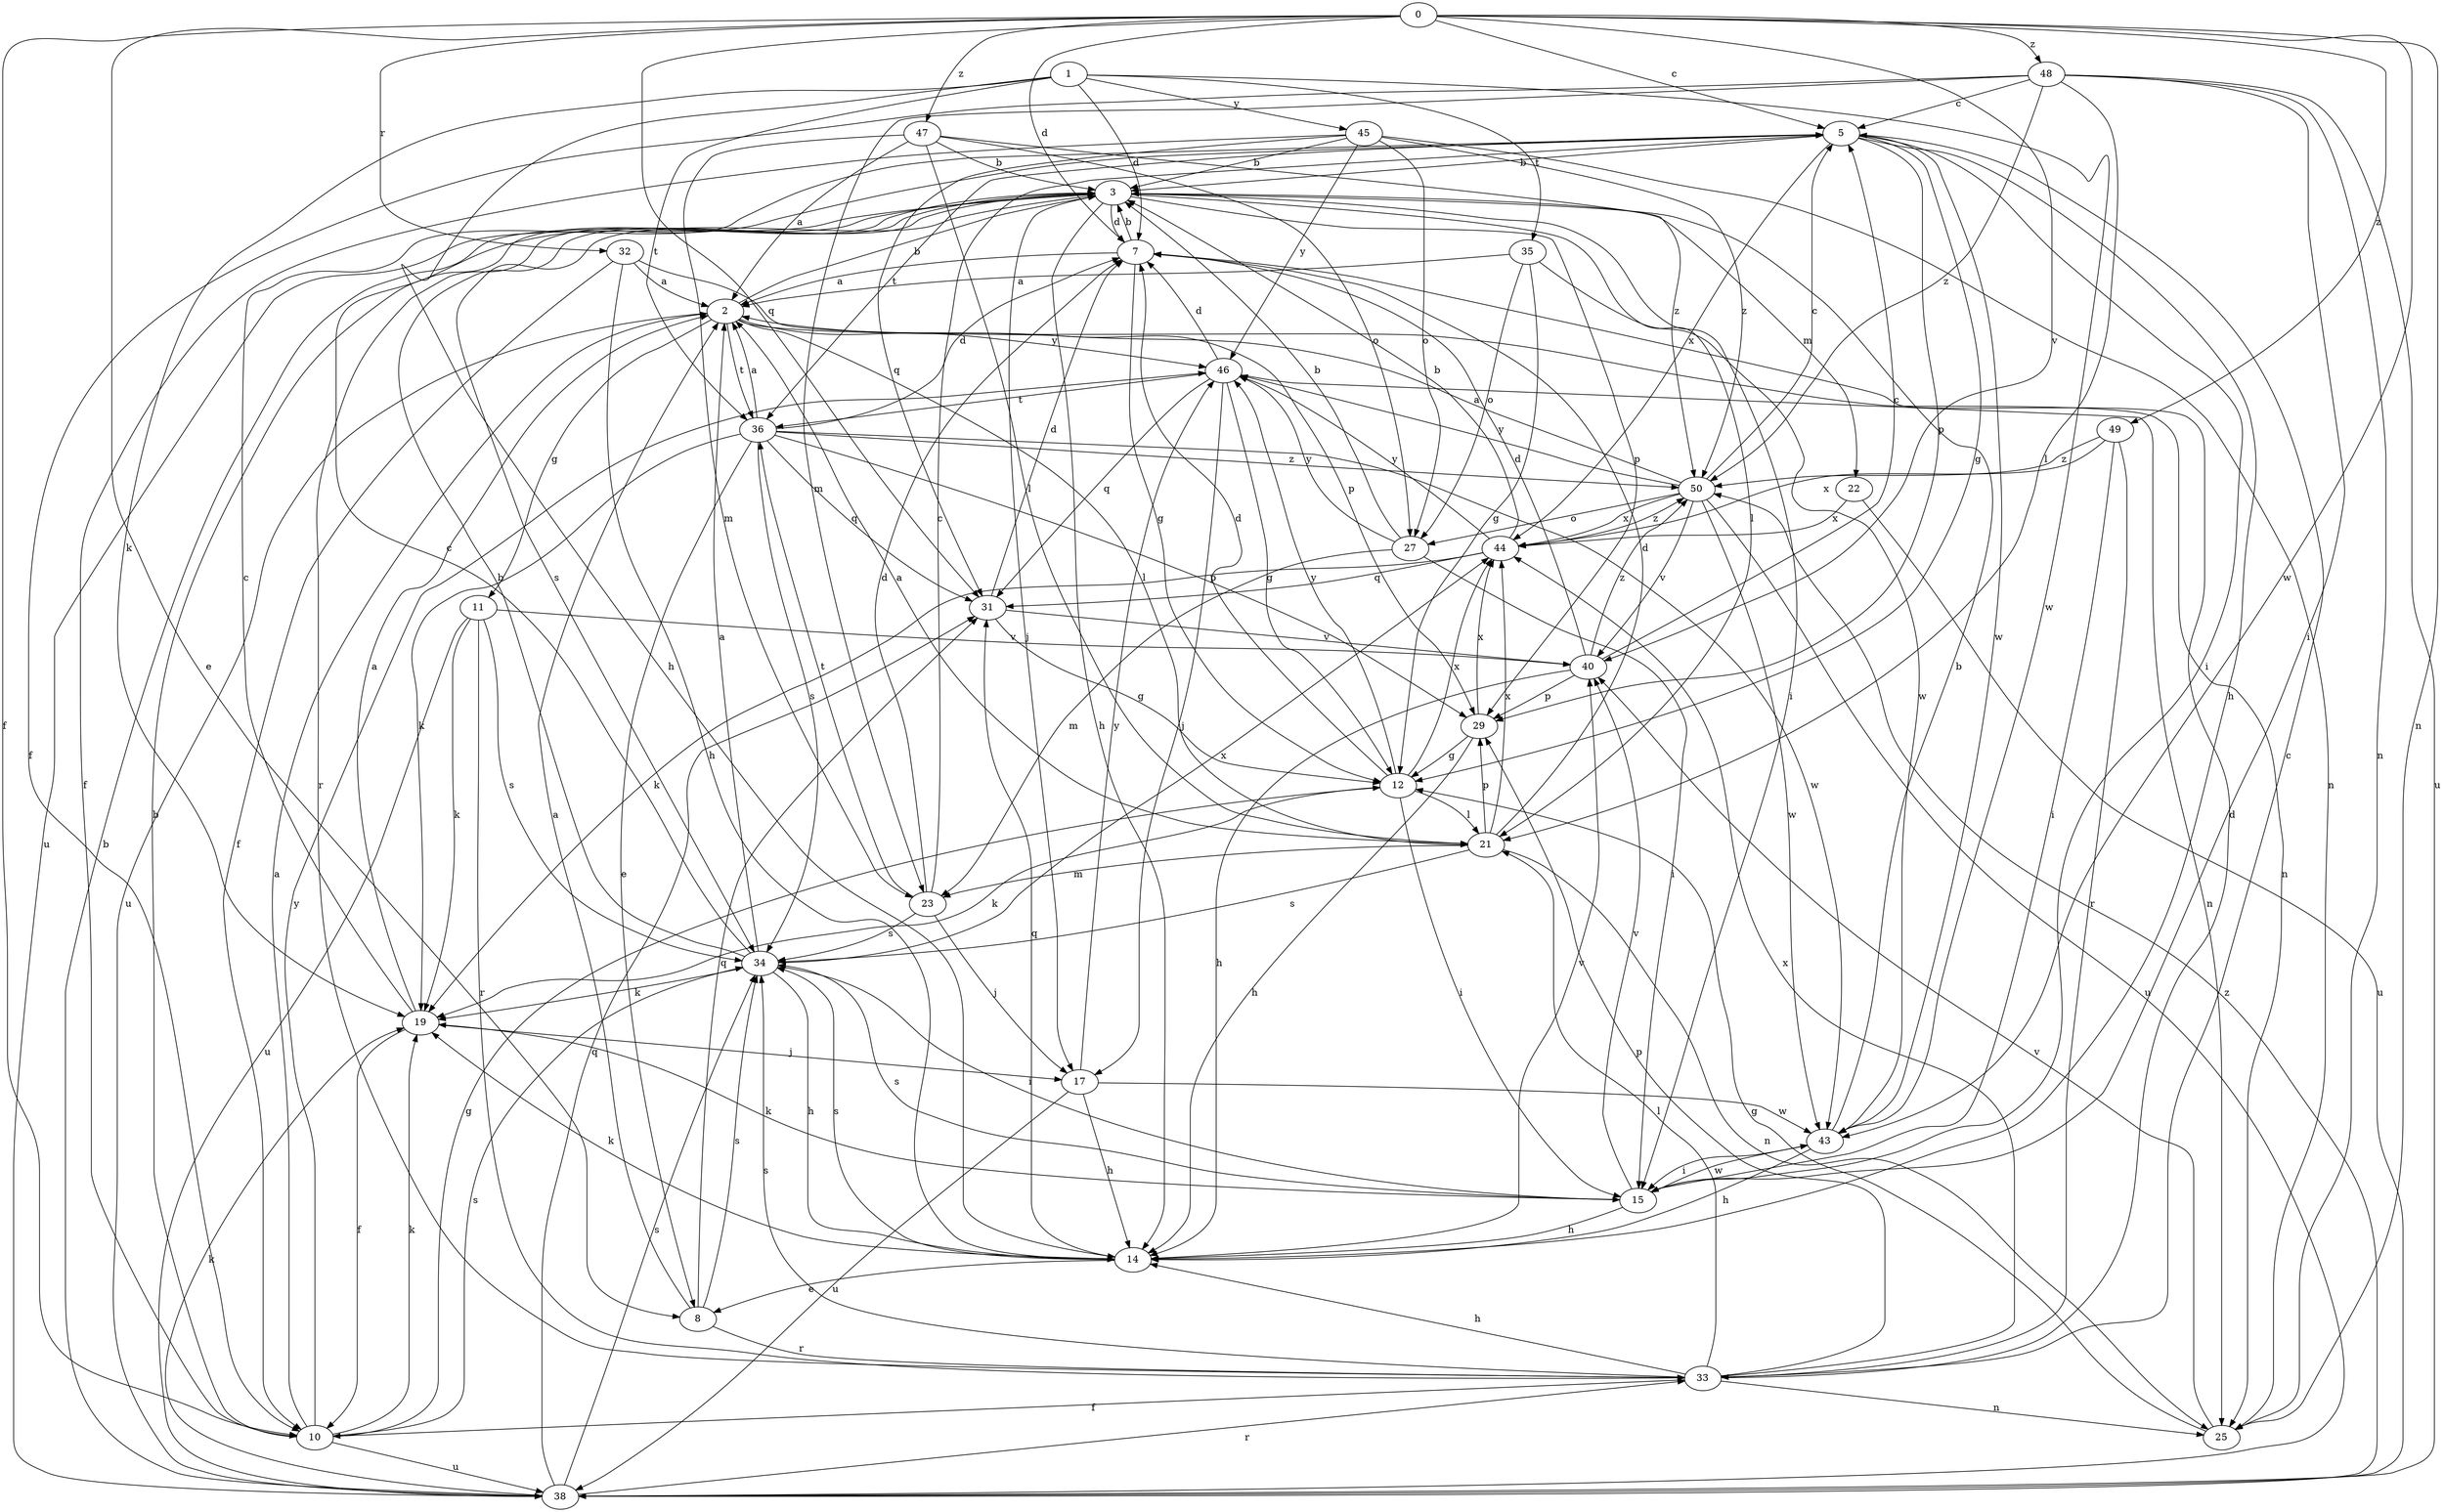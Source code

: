 strict digraph  {
0;
1;
2;
3;
5;
7;
8;
10;
11;
12;
14;
15;
17;
19;
21;
22;
23;
25;
27;
29;
31;
32;
33;
34;
35;
36;
38;
40;
43;
44;
45;
46;
47;
48;
49;
50;
0 -> 5  [label=c];
0 -> 7  [label=d];
0 -> 8  [label=e];
0 -> 10  [label=f];
0 -> 25  [label=n];
0 -> 31  [label=q];
0 -> 32  [label=r];
0 -> 40  [label=v];
0 -> 43  [label=w];
0 -> 47  [label=z];
0 -> 48  [label=z];
0 -> 49  [label=z];
1 -> 7  [label=d];
1 -> 14  [label=h];
1 -> 19  [label=k];
1 -> 35  [label=t];
1 -> 36  [label=t];
1 -> 43  [label=w];
1 -> 45  [label=y];
2 -> 3  [label=b];
2 -> 11  [label=g];
2 -> 21  [label=l];
2 -> 25  [label=n];
2 -> 36  [label=t];
2 -> 38  [label=u];
2 -> 46  [label=y];
3 -> 7  [label=d];
3 -> 14  [label=h];
3 -> 15  [label=i];
3 -> 17  [label=j];
3 -> 21  [label=l];
3 -> 22  [label=m];
3 -> 29  [label=p];
3 -> 33  [label=r];
3 -> 34  [label=s];
3 -> 38  [label=u];
5 -> 3  [label=b];
5 -> 12  [label=g];
5 -> 14  [label=h];
5 -> 15  [label=i];
5 -> 29  [label=p];
5 -> 36  [label=t];
5 -> 43  [label=w];
5 -> 44  [label=x];
7 -> 2  [label=a];
7 -> 3  [label=b];
7 -> 12  [label=g];
8 -> 2  [label=a];
8 -> 31  [label=q];
8 -> 33  [label=r];
8 -> 34  [label=s];
10 -> 2  [label=a];
10 -> 3  [label=b];
10 -> 12  [label=g];
10 -> 19  [label=k];
10 -> 34  [label=s];
10 -> 38  [label=u];
10 -> 46  [label=y];
11 -> 19  [label=k];
11 -> 33  [label=r];
11 -> 34  [label=s];
11 -> 38  [label=u];
11 -> 40  [label=v];
12 -> 7  [label=d];
12 -> 15  [label=i];
12 -> 19  [label=k];
12 -> 21  [label=l];
12 -> 44  [label=x];
12 -> 46  [label=y];
14 -> 8  [label=e];
14 -> 19  [label=k];
14 -> 31  [label=q];
14 -> 34  [label=s];
14 -> 40  [label=v];
15 -> 14  [label=h];
15 -> 19  [label=k];
15 -> 34  [label=s];
15 -> 40  [label=v];
15 -> 43  [label=w];
17 -> 14  [label=h];
17 -> 38  [label=u];
17 -> 43  [label=w];
17 -> 46  [label=y];
19 -> 2  [label=a];
19 -> 5  [label=c];
19 -> 10  [label=f];
19 -> 17  [label=j];
21 -> 2  [label=a];
21 -> 7  [label=d];
21 -> 23  [label=m];
21 -> 25  [label=n];
21 -> 29  [label=p];
21 -> 34  [label=s];
21 -> 44  [label=x];
22 -> 38  [label=u];
22 -> 44  [label=x];
23 -> 5  [label=c];
23 -> 7  [label=d];
23 -> 17  [label=j];
23 -> 34  [label=s];
23 -> 36  [label=t];
25 -> 12  [label=g];
25 -> 40  [label=v];
27 -> 3  [label=b];
27 -> 15  [label=i];
27 -> 23  [label=m];
27 -> 46  [label=y];
29 -> 12  [label=g];
29 -> 14  [label=h];
29 -> 44  [label=x];
31 -> 7  [label=d];
31 -> 12  [label=g];
31 -> 40  [label=v];
32 -> 2  [label=a];
32 -> 10  [label=f];
32 -> 14  [label=h];
32 -> 29  [label=p];
33 -> 5  [label=c];
33 -> 7  [label=d];
33 -> 10  [label=f];
33 -> 14  [label=h];
33 -> 21  [label=l];
33 -> 25  [label=n];
33 -> 29  [label=p];
33 -> 34  [label=s];
33 -> 44  [label=x];
34 -> 2  [label=a];
34 -> 3  [label=b];
34 -> 5  [label=c];
34 -> 14  [label=h];
34 -> 15  [label=i];
34 -> 19  [label=k];
34 -> 44  [label=x];
35 -> 2  [label=a];
35 -> 12  [label=g];
35 -> 27  [label=o];
35 -> 43  [label=w];
36 -> 2  [label=a];
36 -> 7  [label=d];
36 -> 8  [label=e];
36 -> 19  [label=k];
36 -> 29  [label=p];
36 -> 31  [label=q];
36 -> 34  [label=s];
36 -> 43  [label=w];
36 -> 50  [label=z];
38 -> 3  [label=b];
38 -> 19  [label=k];
38 -> 31  [label=q];
38 -> 33  [label=r];
38 -> 34  [label=s];
38 -> 50  [label=z];
40 -> 5  [label=c];
40 -> 7  [label=d];
40 -> 14  [label=h];
40 -> 29  [label=p];
40 -> 50  [label=z];
43 -> 3  [label=b];
43 -> 14  [label=h];
43 -> 15  [label=i];
44 -> 3  [label=b];
44 -> 19  [label=k];
44 -> 31  [label=q];
44 -> 46  [label=y];
44 -> 50  [label=z];
45 -> 3  [label=b];
45 -> 10  [label=f];
45 -> 25  [label=n];
45 -> 27  [label=o];
45 -> 31  [label=q];
45 -> 46  [label=y];
45 -> 50  [label=z];
46 -> 7  [label=d];
46 -> 12  [label=g];
46 -> 17  [label=j];
46 -> 25  [label=n];
46 -> 31  [label=q];
46 -> 36  [label=t];
47 -> 2  [label=a];
47 -> 3  [label=b];
47 -> 21  [label=l];
47 -> 23  [label=m];
47 -> 27  [label=o];
47 -> 50  [label=z];
48 -> 5  [label=c];
48 -> 10  [label=f];
48 -> 15  [label=i];
48 -> 21  [label=l];
48 -> 23  [label=m];
48 -> 25  [label=n];
48 -> 38  [label=u];
48 -> 50  [label=z];
49 -> 15  [label=i];
49 -> 33  [label=r];
49 -> 44  [label=x];
49 -> 50  [label=z];
50 -> 2  [label=a];
50 -> 5  [label=c];
50 -> 27  [label=o];
50 -> 38  [label=u];
50 -> 40  [label=v];
50 -> 43  [label=w];
50 -> 44  [label=x];
50 -> 46  [label=y];
}
